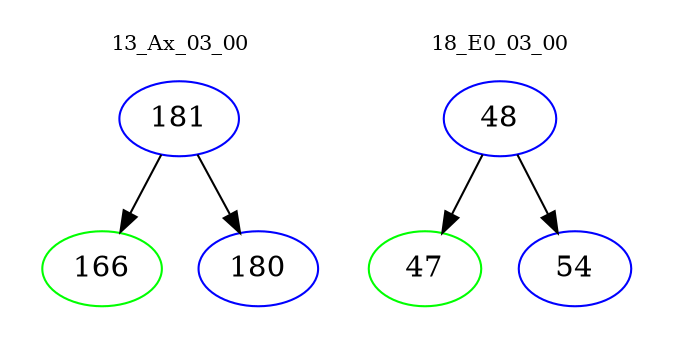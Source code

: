 digraph{
subgraph cluster_0 {
color = white
label = "13_Ax_03_00";
fontsize=10;
T0_181 [label="181", color="blue"]
T0_181 -> T0_166 [color="black"]
T0_166 [label="166", color="green"]
T0_181 -> T0_180 [color="black"]
T0_180 [label="180", color="blue"]
}
subgraph cluster_1 {
color = white
label = "18_E0_03_00";
fontsize=10;
T1_48 [label="48", color="blue"]
T1_48 -> T1_47 [color="black"]
T1_47 [label="47", color="green"]
T1_48 -> T1_54 [color="black"]
T1_54 [label="54", color="blue"]
}
}
